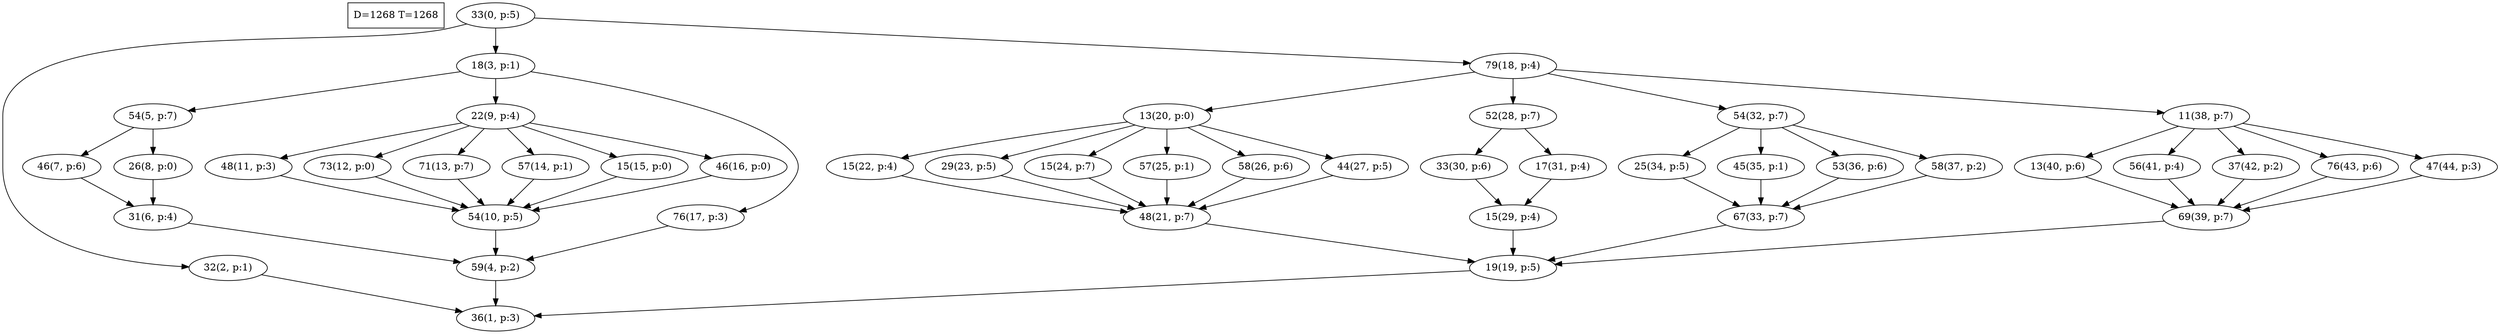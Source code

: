 digraph Task {
i [shape=box, label="D=1268 T=1268"]; 
0 [label="33(0, p:5)"];
1 [label="36(1, p:3)"];
2 [label="32(2, p:1)"];
3 [label="18(3, p:1)"];
4 [label="59(4, p:2)"];
5 [label="54(5, p:7)"];
6 [label="31(6, p:4)"];
7 [label="46(7, p:6)"];
8 [label="26(8, p:0)"];
9 [label="22(9, p:4)"];
10 [label="54(10, p:5)"];
11 [label="48(11, p:3)"];
12 [label="73(12, p:0)"];
13 [label="71(13, p:7)"];
14 [label="57(14, p:1)"];
15 [label="15(15, p:0)"];
16 [label="46(16, p:0)"];
17 [label="76(17, p:3)"];
18 [label="79(18, p:4)"];
19 [label="19(19, p:5)"];
20 [label="13(20, p:0)"];
21 [label="48(21, p:7)"];
22 [label="15(22, p:4)"];
23 [label="29(23, p:5)"];
24 [label="15(24, p:7)"];
25 [label="57(25, p:1)"];
26 [label="58(26, p:6)"];
27 [label="44(27, p:5)"];
28 [label="52(28, p:7)"];
29 [label="15(29, p:4)"];
30 [label="33(30, p:6)"];
31 [label="17(31, p:4)"];
32 [label="54(32, p:7)"];
33 [label="67(33, p:7)"];
34 [label="25(34, p:5)"];
35 [label="45(35, p:1)"];
36 [label="53(36, p:6)"];
37 [label="58(37, p:2)"];
38 [label="11(38, p:7)"];
39 [label="69(39, p:7)"];
40 [label="13(40, p:6)"];
41 [label="56(41, p:4)"];
42 [label="37(42, p:2)"];
43 [label="76(43, p:6)"];
44 [label="47(44, p:3)"];
0 -> 2;
0 -> 3;
0 -> 18;
2 -> 1;
3 -> 5;
3 -> 9;
3 -> 17;
4 -> 1;
5 -> 7;
5 -> 8;
6 -> 4;
7 -> 6;
8 -> 6;
9 -> 11;
9 -> 12;
9 -> 13;
9 -> 14;
9 -> 15;
9 -> 16;
10 -> 4;
11 -> 10;
12 -> 10;
13 -> 10;
14 -> 10;
15 -> 10;
16 -> 10;
17 -> 4;
18 -> 20;
18 -> 28;
18 -> 32;
18 -> 38;
19 -> 1;
20 -> 22;
20 -> 23;
20 -> 24;
20 -> 25;
20 -> 26;
20 -> 27;
21 -> 19;
22 -> 21;
23 -> 21;
24 -> 21;
25 -> 21;
26 -> 21;
27 -> 21;
28 -> 30;
28 -> 31;
29 -> 19;
30 -> 29;
31 -> 29;
32 -> 34;
32 -> 35;
32 -> 36;
32 -> 37;
33 -> 19;
34 -> 33;
35 -> 33;
36 -> 33;
37 -> 33;
38 -> 40;
38 -> 41;
38 -> 42;
38 -> 43;
38 -> 44;
39 -> 19;
40 -> 39;
41 -> 39;
42 -> 39;
43 -> 39;
44 -> 39;
}